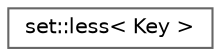 digraph "类继承关系图"
{
 // LATEX_PDF_SIZE
  bgcolor="transparent";
  edge [fontname=Helvetica,fontsize=10,labelfontname=Helvetica,labelfontsize=10];
  node [fontname=Helvetica,fontsize=10,shape=box,height=0.2,width=0.4];
  rankdir="LR";
  Node0 [id="Node000000",label="set::less\< Key \>",height=0.2,width=0.4,color="grey40", fillcolor="white", style="filled",URL="$structset_1_1less.html",tooltip=" "];
}
